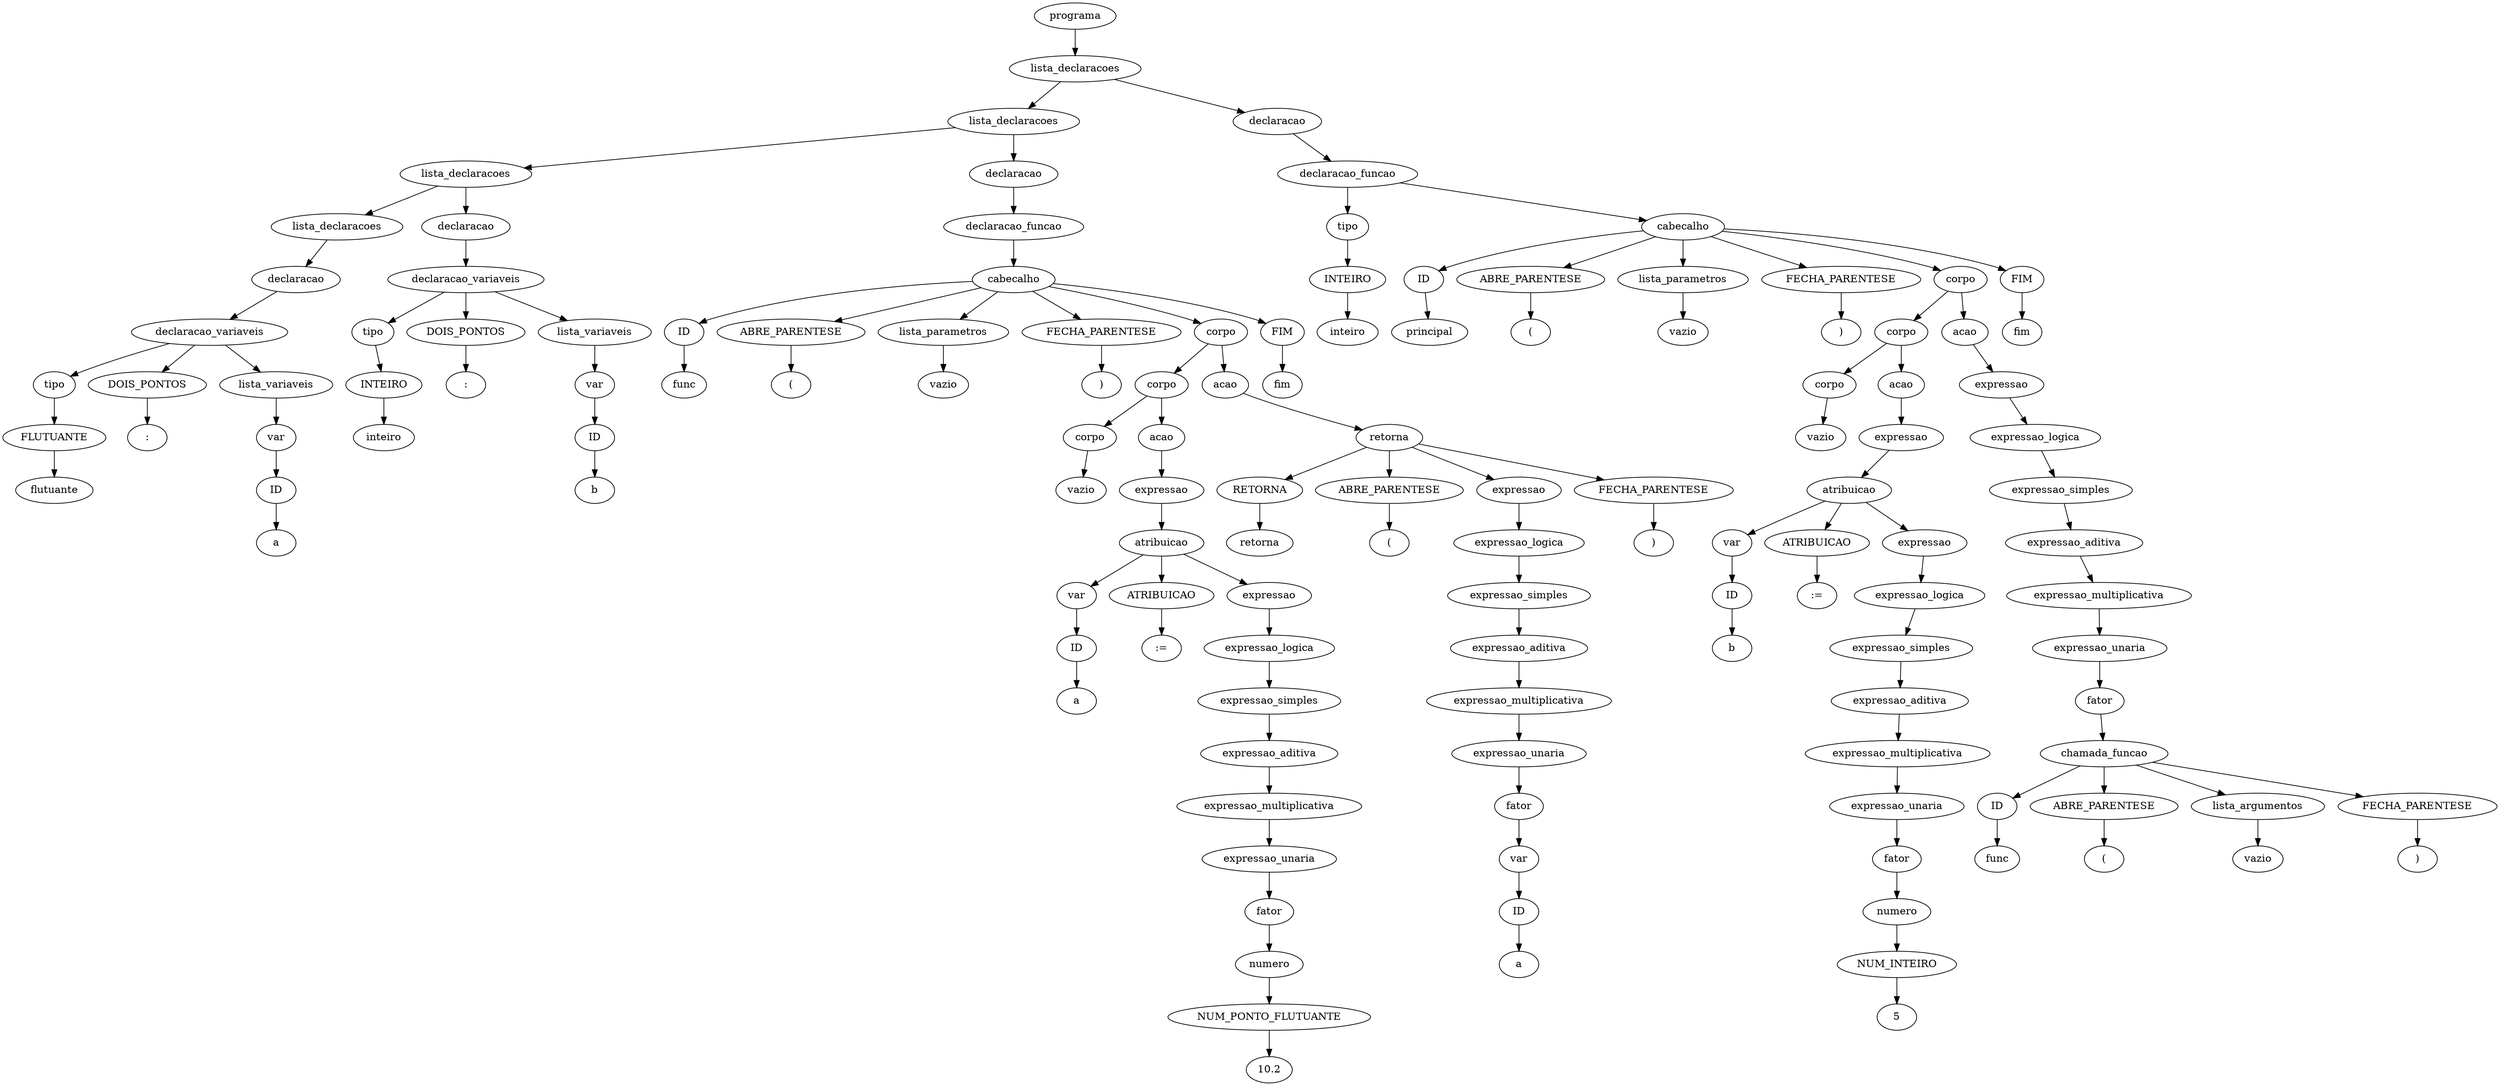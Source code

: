 digraph tree {
    "0x0" [label="programa"];
    "0x1" [label="lista_declaracoes"];
    "0x2" [label="lista_declaracoes"];
    "0x3" [label="lista_declaracoes"];
    "0x4" [label="lista_declaracoes"];
    "0x5" [label="declaracao"];
    "0x6" [label="declaracao_variaveis"];
    "0x7" [label="tipo"];
    "0x8" [label="FLUTUANTE"];
    "0x9" [label="flutuante"];
    "0xa" [label="DOIS_PONTOS"];
    "0xb" [label=":"];
    "0xc" [label="lista_variaveis"];
    "0xd" [label="var"];
    "0xe" [label="ID"];
    "0xf" [label="a"];
    "0x10" [label="declaracao"];
    "0x11" [label="declaracao_variaveis"];
    "0x12" [label="tipo"];
    "0x13" [label="INTEIRO"];
    "0x14" [label="inteiro"];
    "0x15" [label="DOIS_PONTOS"];
    "0x16" [label=":"];
    "0x17" [label="lista_variaveis"];
    "0x18" [label="var"];
    "0x19" [label="ID"];
    "0x1a" [label="b"];
    "0x1b" [label="declaracao"];
    "0x1c" [label="declaracao_funcao"];
    "0x1d" [label="cabecalho"];
    "0x1e" [label="ID"];
    "0x1f" [label="func"];
    "0x20" [label="ABRE_PARENTESE"];
    "0x21" [label="("];
    "0x22" [label="lista_parametros"];
    "0x23" [label="vazio"];
    "0x24" [label="FECHA_PARENTESE"];
    "0x25" [label=")"];
    "0x26" [label="corpo"];
    "0x27" [label="corpo"];
    "0x28" [label="corpo"];
    "0x29" [label="vazio"];
    "0x2a" [label="acao"];
    "0x2b" [label="expressao"];
    "0x2c" [label="atribuicao"];
    "0x2d" [label="var"];
    "0x2e" [label="ID"];
    "0x2f" [label="a"];
    "0x30" [label="ATRIBUICAO"];
    "0x31" [label=":="];
    "0x32" [label="expressao"];
    "0x33" [label="expressao_logica"];
    "0x34" [label="expressao_simples"];
    "0x35" [label="expressao_aditiva"];
    "0x36" [label="expressao_multiplicativa"];
    "0x37" [label="expressao_unaria"];
    "0x38" [label="fator"];
    "0x39" [label="numero"];
    "0x3a" [label="NUM_PONTO_FLUTUANTE"];
    "0x3b" [label="10.2"];
    "0x3c" [label="acao"];
    "0x3d" [label="retorna"];
    "0x3e" [label="RETORNA"];
    "0x3f" [label="retorna"];
    "0x40" [label="ABRE_PARENTESE"];
    "0x41" [label="("];
    "0x42" [label="expressao"];
    "0x43" [label="expressao_logica"];
    "0x44" [label="expressao_simples"];
    "0x45" [label="expressao_aditiva"];
    "0x46" [label="expressao_multiplicativa"];
    "0x47" [label="expressao_unaria"];
    "0x48" [label="fator"];
    "0x49" [label="var"];
    "0x4a" [label="ID"];
    "0x4b" [label="a"];
    "0x4c" [label="FECHA_PARENTESE"];
    "0x4d" [label=")"];
    "0x4e" [label="FIM"];
    "0x4f" [label="fim"];
    "0x50" [label="declaracao"];
    "0x51" [label="declaracao_funcao"];
    "0x52" [label="tipo"];
    "0x53" [label="INTEIRO"];
    "0x54" [label="inteiro"];
    "0x55" [label="cabecalho"];
    "0x56" [label="ID"];
    "0x57" [label="principal"];
    "0x58" [label="ABRE_PARENTESE"];
    "0x59" [label="("];
    "0x5a" [label="lista_parametros"];
    "0x5b" [label="vazio"];
    "0x5c" [label="FECHA_PARENTESE"];
    "0x5d" [label=")"];
    "0x5e" [label="corpo"];
    "0x5f" [label="corpo"];
    "0x60" [label="corpo"];
    "0x61" [label="vazio"];
    "0x62" [label="acao"];
    "0x63" [label="expressao"];
    "0x64" [label="atribuicao"];
    "0x65" [label="var"];
    "0x66" [label="ID"];
    "0x67" [label="b"];
    "0x68" [label="ATRIBUICAO"];
    "0x69" [label=":="];
    "0x6a" [label="expressao"];
    "0x6b" [label="expressao_logica"];
    "0x6c" [label="expressao_simples"];
    "0x6d" [label="expressao_aditiva"];
    "0x6e" [label="expressao_multiplicativa"];
    "0x6f" [label="expressao_unaria"];
    "0x70" [label="fator"];
    "0x71" [label="numero"];
    "0x72" [label="NUM_INTEIRO"];
    "0x73" [label="5"];
    "0x74" [label="acao"];
    "0x75" [label="expressao"];
    "0x76" [label="expressao_logica"];
    "0x77" [label="expressao_simples"];
    "0x78" [label="expressao_aditiva"];
    "0x79" [label="expressao_multiplicativa"];
    "0x7a" [label="expressao_unaria"];
    "0x7b" [label="fator"];
    "0x7c" [label="chamada_funcao"];
    "0x7d" [label="ID"];
    "0x7e" [label="func"];
    "0x7f" [label="ABRE_PARENTESE"];
    "0x80" [label="("];
    "0x81" [label="lista_argumentos"];
    "0x82" [label="vazio"];
    "0x83" [label="FECHA_PARENTESE"];
    "0x84" [label=")"];
    "0x85" [label="FIM"];
    "0x86" [label="fim"];
    "0x0" -> "0x1";
    "0x1" -> "0x2";
    "0x1" -> "0x50";
    "0x2" -> "0x3";
    "0x2" -> "0x1b";
    "0x3" -> "0x4";
    "0x3" -> "0x10";
    "0x4" -> "0x5";
    "0x5" -> "0x6";
    "0x6" -> "0x7";
    "0x6" -> "0xa";
    "0x6" -> "0xc";
    "0x7" -> "0x8";
    "0x8" -> "0x9";
    "0xa" -> "0xb";
    "0xc" -> "0xd";
    "0xd" -> "0xe";
    "0xe" -> "0xf";
    "0x10" -> "0x11";
    "0x11" -> "0x12";
    "0x11" -> "0x15";
    "0x11" -> "0x17";
    "0x12" -> "0x13";
    "0x13" -> "0x14";
    "0x15" -> "0x16";
    "0x17" -> "0x18";
    "0x18" -> "0x19";
    "0x19" -> "0x1a";
    "0x1b" -> "0x1c";
    "0x1c" -> "0x1d";
    "0x1d" -> "0x1e";
    "0x1d" -> "0x20";
    "0x1d" -> "0x22";
    "0x1d" -> "0x24";
    "0x1d" -> "0x26";
    "0x1d" -> "0x4e";
    "0x1e" -> "0x1f";
    "0x20" -> "0x21";
    "0x22" -> "0x23";
    "0x24" -> "0x25";
    "0x26" -> "0x27";
    "0x26" -> "0x3c";
    "0x27" -> "0x28";
    "0x27" -> "0x2a";
    "0x28" -> "0x29";
    "0x2a" -> "0x2b";
    "0x2b" -> "0x2c";
    "0x2c" -> "0x2d";
    "0x2c" -> "0x30";
    "0x2c" -> "0x32";
    "0x2d" -> "0x2e";
    "0x2e" -> "0x2f";
    "0x30" -> "0x31";
    "0x32" -> "0x33";
    "0x33" -> "0x34";
    "0x34" -> "0x35";
    "0x35" -> "0x36";
    "0x36" -> "0x37";
    "0x37" -> "0x38";
    "0x38" -> "0x39";
    "0x39" -> "0x3a";
    "0x3a" -> "0x3b";
    "0x3c" -> "0x3d";
    "0x3d" -> "0x3e";
    "0x3d" -> "0x40";
    "0x3d" -> "0x42";
    "0x3d" -> "0x4c";
    "0x3e" -> "0x3f";
    "0x40" -> "0x41";
    "0x42" -> "0x43";
    "0x43" -> "0x44";
    "0x44" -> "0x45";
    "0x45" -> "0x46";
    "0x46" -> "0x47";
    "0x47" -> "0x48";
    "0x48" -> "0x49";
    "0x49" -> "0x4a";
    "0x4a" -> "0x4b";
    "0x4c" -> "0x4d";
    "0x4e" -> "0x4f";
    "0x50" -> "0x51";
    "0x51" -> "0x52";
    "0x51" -> "0x55";
    "0x52" -> "0x53";
    "0x53" -> "0x54";
    "0x55" -> "0x56";
    "0x55" -> "0x58";
    "0x55" -> "0x5a";
    "0x55" -> "0x5c";
    "0x55" -> "0x5e";
    "0x55" -> "0x85";
    "0x56" -> "0x57";
    "0x58" -> "0x59";
    "0x5a" -> "0x5b";
    "0x5c" -> "0x5d";
    "0x5e" -> "0x5f";
    "0x5e" -> "0x74";
    "0x5f" -> "0x60";
    "0x5f" -> "0x62";
    "0x60" -> "0x61";
    "0x62" -> "0x63";
    "0x63" -> "0x64";
    "0x64" -> "0x65";
    "0x64" -> "0x68";
    "0x64" -> "0x6a";
    "0x65" -> "0x66";
    "0x66" -> "0x67";
    "0x68" -> "0x69";
    "0x6a" -> "0x6b";
    "0x6b" -> "0x6c";
    "0x6c" -> "0x6d";
    "0x6d" -> "0x6e";
    "0x6e" -> "0x6f";
    "0x6f" -> "0x70";
    "0x70" -> "0x71";
    "0x71" -> "0x72";
    "0x72" -> "0x73";
    "0x74" -> "0x75";
    "0x75" -> "0x76";
    "0x76" -> "0x77";
    "0x77" -> "0x78";
    "0x78" -> "0x79";
    "0x79" -> "0x7a";
    "0x7a" -> "0x7b";
    "0x7b" -> "0x7c";
    "0x7c" -> "0x7d";
    "0x7c" -> "0x7f";
    "0x7c" -> "0x81";
    "0x7c" -> "0x83";
    "0x7d" -> "0x7e";
    "0x7f" -> "0x80";
    "0x81" -> "0x82";
    "0x83" -> "0x84";
    "0x85" -> "0x86";
}
